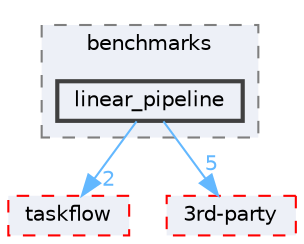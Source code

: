 digraph "external/taskflow/benchmarks/linear_pipeline"
{
 // LATEX_PDF_SIZE
  bgcolor="transparent";
  edge [fontname=Helvetica,fontsize=10,labelfontname=Helvetica,labelfontsize=10];
  node [fontname=Helvetica,fontsize=10,shape=box,height=0.2,width=0.4];
  compound=true
  subgraph clusterdir_4bffbfcfd2f11ad91688b45922c5a4ae {
    graph [ bgcolor="#edf0f7", pencolor="grey50", label="benchmarks", fontname=Helvetica,fontsize=10 style="filled,dashed", URL="dir_4bffbfcfd2f11ad91688b45922c5a4ae.html",tooltip=""]
  dir_7e6ecef545360d18a6268bc25438511c [label="linear_pipeline", fillcolor="#edf0f7", color="grey25", style="filled,bold", URL="dir_7e6ecef545360d18a6268bc25438511c.html",tooltip=""];
  }
  dir_335c31d98076110d53a13c1a0e3daa75 [label="taskflow", fillcolor="#edf0f7", color="red", style="filled,dashed", URL="dir_335c31d98076110d53a13c1a0e3daa75.html",tooltip=""];
  dir_8a551ad5ddcada96b3faa8407baf5b5b [label="3rd-party", fillcolor="#edf0f7", color="red", style="filled,dashed", URL="dir_8a551ad5ddcada96b3faa8407baf5b5b.html",tooltip=""];
  dir_7e6ecef545360d18a6268bc25438511c->dir_335c31d98076110d53a13c1a0e3daa75 [headlabel="2", labeldistance=1.5 headhref="dir_000452_000820.html" href="dir_000452_000820.html" color="steelblue1" fontcolor="steelblue1"];
  dir_7e6ecef545360d18a6268bc25438511c->dir_8a551ad5ddcada96b3faa8407baf5b5b [headlabel="5", labeldistance=1.5 headhref="dir_000452_000012.html" href="dir_000452_000012.html" color="steelblue1" fontcolor="steelblue1"];
}
